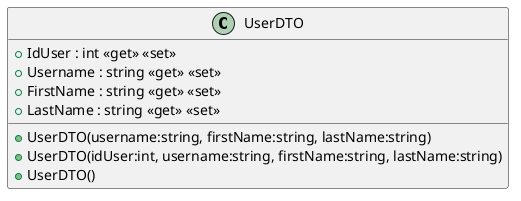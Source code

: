 @startuml
class UserDTO {
    + IdUser : int <<get>> <<set>>
    + Username : string <<get>> <<set>>
    + FirstName : string <<get>> <<set>>
    + LastName : string <<get>> <<set>>
    + UserDTO(username:string, firstName:string, lastName:string)
    + UserDTO(idUser:int, username:string, firstName:string, lastName:string)
    + UserDTO()
}
@enduml
